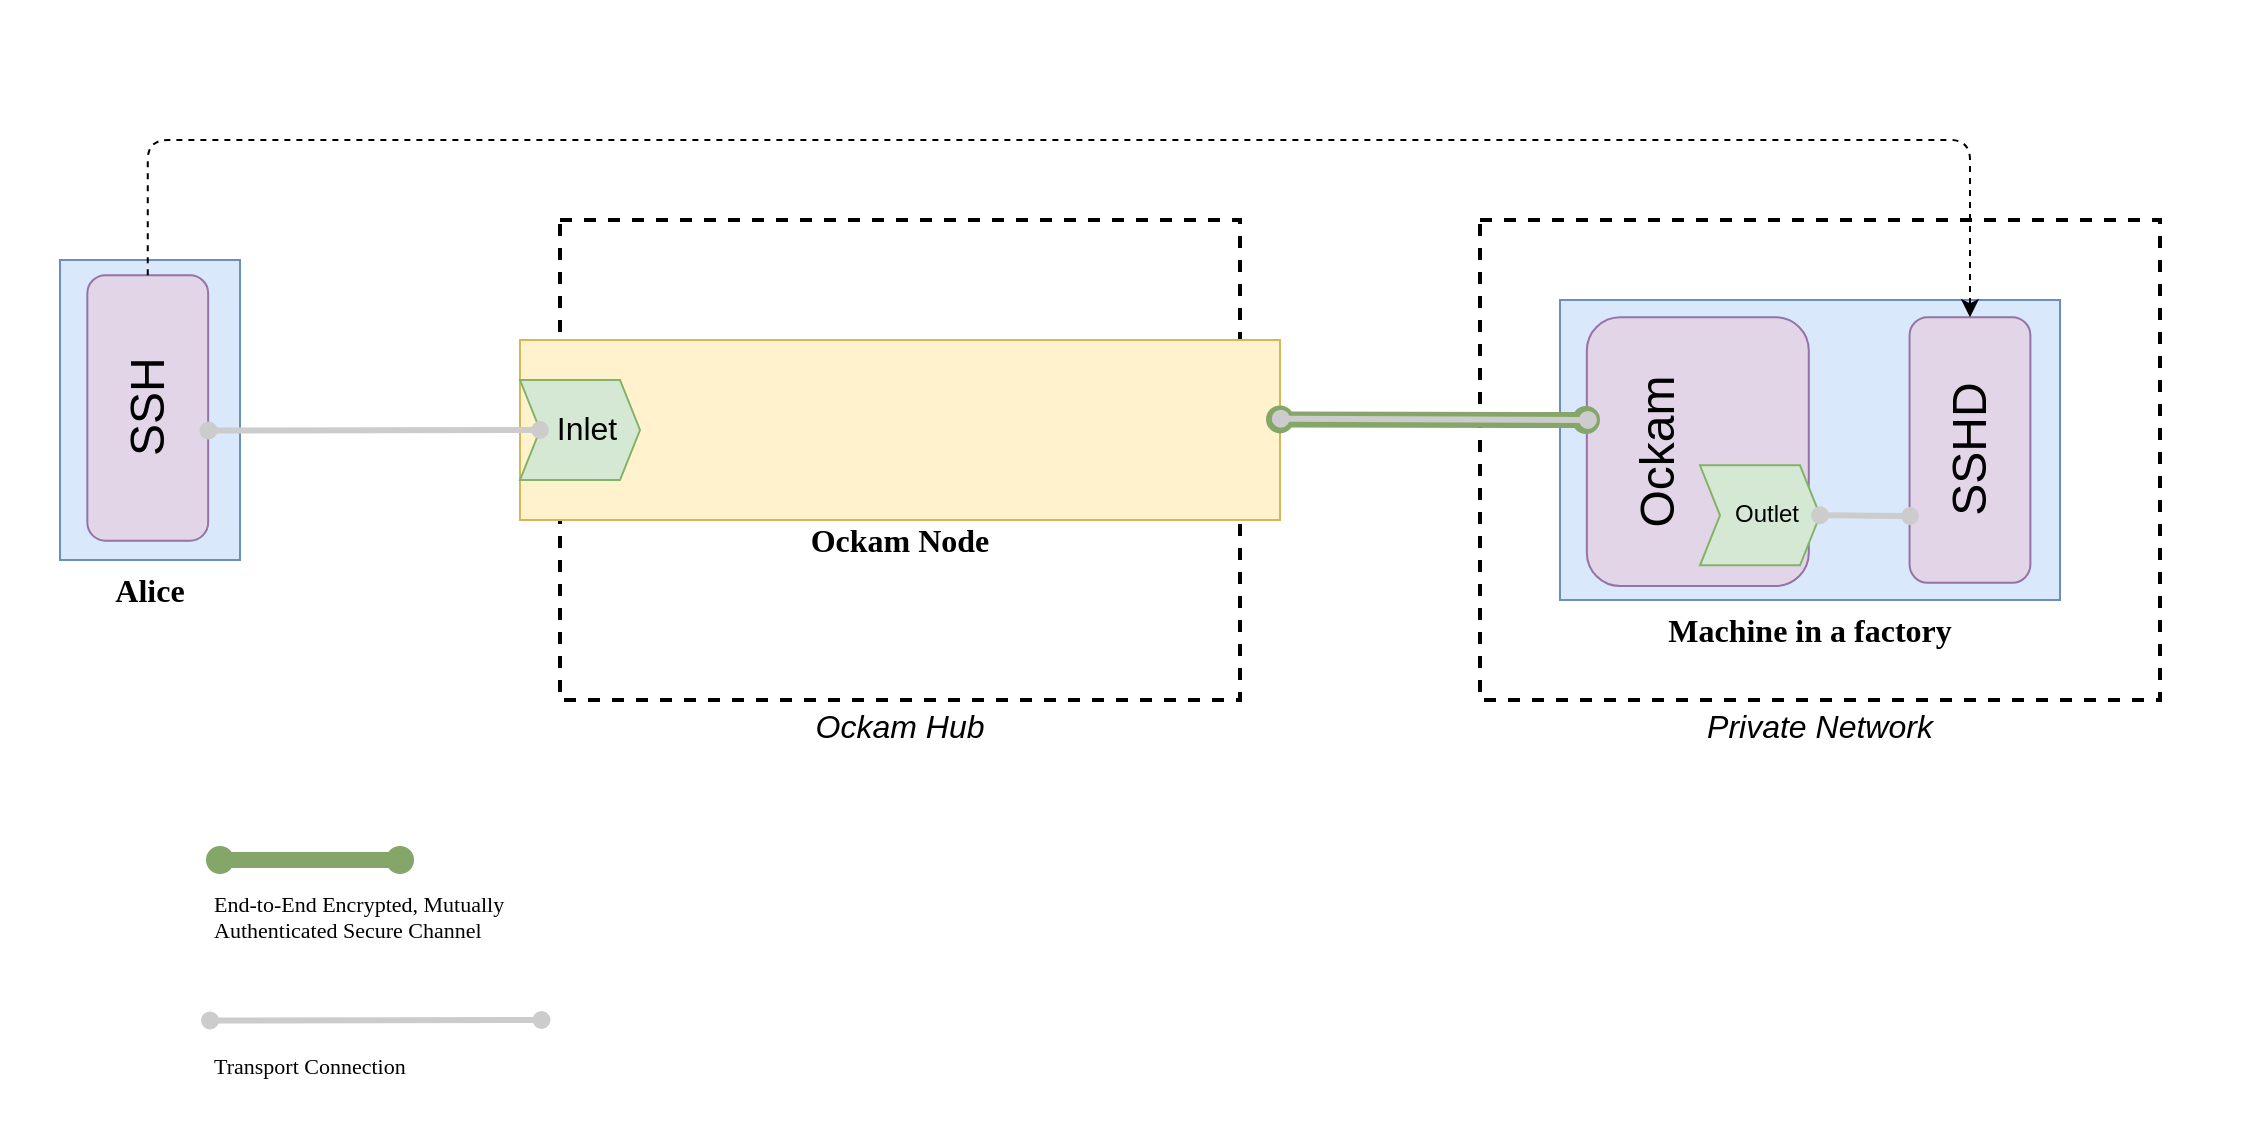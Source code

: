 <mxfile version="14.9.9" type="device"><diagram id="MakRYW5PsvzbHUf4XVk-" name="Page-1"><mxGraphModel dx="2066" dy="1129" grid="1" gridSize="10" guides="1" tooltips="1" connect="1" arrows="1" fold="1" page="1" pageScale="1" pageWidth="850" pageHeight="1100" math="0" shadow="0"><root><mxCell id="0"/><mxCell id="1" parent="0"/><mxCell id="DaMGtLCCuxNV8TtC-NUh-2" value="" style="rounded=0;whiteSpace=wrap;html=1;fontFamily=Verdana;fontSize=10;strokeColor=none;" parent="1" vertex="1"><mxGeometry y="250" width="1120" height="560" as="geometry"/></mxCell><mxCell id="mV0POHclfFgBbSAv61ou-14" value="&lt;font style=&quot;font-size: 16px&quot;&gt;&lt;i&gt;Ockam Hub&lt;/i&gt;&lt;/font&gt;" style="rounded=0;whiteSpace=wrap;html=1;fontFamily=Helvetica;dashed=1;strokeWidth=2;spacingTop=265;" parent="1" vertex="1"><mxGeometry x="280" y="360" width="340" height="240" as="geometry"/></mxCell><mxCell id="mV0POHclfFgBbSAv61ou-1" value="&lt;font style=&quot;font-size: 16px&quot;&gt;&lt;i&gt;Private Network&lt;/i&gt;&lt;/font&gt;" style="rounded=0;whiteSpace=wrap;html=1;fontFamily=Helvetica;dashed=1;strokeWidth=2;spacingTop=265;" parent="1" vertex="1"><mxGeometry x="740" y="360" width="340" height="240" as="geometry"/></mxCell><mxCell id="mV0POHclfFgBbSAv61ou-22" value="" style="group;fontSize=27;" parent="1" vertex="1" connectable="0"><mxGeometry x="780" y="400" width="250" height="150" as="geometry"/></mxCell><mxCell id="DaMGtLCCuxNV8TtC-NUh-8" value="&lt;font size=&quot;1&quot;&gt;&lt;b style=&quot;font-size: 16px&quot;&gt;Machine in a factory&lt;/b&gt;&lt;/font&gt;" style="whiteSpace=wrap;html=1;fontFamily=Verdana;fillColor=#dae8fc;strokeColor=#6c8ebf;horizontal=1;spacingTop=180;" parent="mV0POHclfFgBbSAv61ou-22" vertex="1"><mxGeometry width="250" height="150" as="geometry"/></mxCell><mxCell id="mV0POHclfFgBbSAv61ou-17" value="SSHD" style="rounded=1;whiteSpace=wrap;html=1;fontFamily=Helvetica;fontSize=24;strokeWidth=1;rotation=-90;fillColor=#e1d5e7;strokeColor=#9673a6;" parent="mV0POHclfFgBbSAv61ou-22" vertex="1"><mxGeometry x="138.62" y="44.79" width="132.75" height="60.417" as="geometry"/></mxCell><mxCell id="mV0POHclfFgBbSAv61ou-18" value="Ockam" style="rounded=1;whiteSpace=wrap;html=1;fontFamily=Helvetica;fontSize=24;strokeWidth=1;rotation=-90;fillColor=#e1d5e7;strokeColor=#9673a6;spacingLeft=0;spacingTop=-40;" parent="mV0POHclfFgBbSAv61ou-22" vertex="1"><mxGeometry x="1.71" y="20.33" width="134.4" height="110.98" as="geometry"/></mxCell><mxCell id="mV0POHclfFgBbSAv61ou-19" value="&lt;font style=&quot;font-size: 12px&quot;&gt;Outlet&lt;/font&gt;" style="shape=step;perimeter=stepPerimeter;whiteSpace=wrap;html=1;fixedSize=1;fontFamily=Helvetica;fontSize=16;strokeWidth=1;flipV=0;flipH=0;fillColor=#d5e8d4;strokeColor=#82b366;size=10;spacingTop=-6;spacingLeft=7;" parent="mV0POHclfFgBbSAv61ou-22" vertex="1"><mxGeometry x="70" y="82.63" width="60" height="50" as="geometry"/></mxCell><mxCell id="mV0POHclfFgBbSAv61ou-20" value="" style="endArrow=oval;html=1;fontFamily=Verdana;strokeWidth=3;strokeColor=#CCCCCC;startArrow=oval;startFill=1;endFill=1;exitX=1;exitY=0.5;exitDx=0;exitDy=0;" parent="mV0POHclfFgBbSAv61ou-22" source="mV0POHclfFgBbSAv61ou-19" edge="1"><mxGeometry x="220" y="590.79" width="50" height="50" as="geometry"><mxPoint x="670" y="660.79" as="sourcePoint"/><mxPoint x="175" y="108" as="targetPoint"/></mxGeometry></mxCell><mxCell id="DaMGtLCCuxNV8TtC-NUh-20" value="" style="endArrow=oval;html=1;fontFamily=Verdana;fontSize=10;strokeWidth=8;startArrow=oval;startFill=1;endFill=1;strokeColor=#84A668;" parent="1" edge="1"><mxGeometry y="450" width="50" height="50" as="geometry"><mxPoint x="110" y="680" as="sourcePoint"/><mxPoint x="200" y="680" as="targetPoint"/></mxGeometry></mxCell><mxCell id="DaMGtLCCuxNV8TtC-NUh-21" value="&lt;span style=&quot;color: rgb(0 , 0 , 0) ; font-family: &amp;#34;verdana&amp;#34; ; font-style: normal ; font-weight: 400 ; letter-spacing: normal ; text-align: center ; text-indent: 0px ; text-transform: none ; word-spacing: 0px ; display: inline ; float: none&quot;&gt;&lt;font style=&quot;font-size: 11px&quot;&gt;End-to-End Encrypted, Mutually Authenticated Secure Channel&lt;/font&gt;&lt;/span&gt;" style="text;whiteSpace=wrap;html=1;fontSize=10;fontFamily=Verdana;" parent="1" vertex="1"><mxGeometry x="105" y="689" width="180" height="41" as="geometry"/></mxCell><mxCell id="mV0POHclfFgBbSAv61ou-21" value="" style="group;spacingTop=0;" parent="1" vertex="1" connectable="0"><mxGeometry x="260" y="420" width="380" height="90" as="geometry"/></mxCell><mxCell id="DaMGtLCCuxNV8TtC-NUh-7" value="&lt;font style=&quot;font-size: 16px&quot;&gt;&lt;b&gt;Ockam Node&lt;/b&gt;&lt;/font&gt;" style="whiteSpace=wrap;html=1;fontFamily=Verdana;fillColor=#fff2cc;strokeColor=#d6b656;horizontal=1;spacingTop=110;" parent="mV0POHclfFgBbSAv61ou-21" vertex="1"><mxGeometry width="380" height="90" as="geometry"/></mxCell><mxCell id="mV0POHclfFgBbSAv61ou-6" value="&lt;font style=&quot;font-size: 16px&quot;&gt;Inlet&lt;/font&gt;" style="shape=step;perimeter=stepPerimeter;whiteSpace=wrap;html=1;fixedSize=1;fontFamily=Helvetica;fontSize=24;strokeWidth=1;flipV=0;flipH=0;fillColor=#d5e8d4;strokeColor=#82b366;size=10;spacingTop=-6;spacingLeft=7;" parent="mV0POHclfFgBbSAv61ou-21" vertex="1"><mxGeometry y="20" width="60" height="50" as="geometry"/></mxCell><mxCell id="DaMGtLCCuxNV8TtC-NUh-9" value="" style="endArrow=oval;html=1;fontFamily=Verdana;strokeWidth=8;startArrow=oval;startFill=1;strokeColor=#84a668;endFill=1;exitX=1;exitY=0.441;exitDx=0;exitDy=0;exitPerimeter=0;" parent="1" source="DaMGtLCCuxNV8TtC-NUh-7" edge="1"><mxGeometry x="74" y="490" width="50" height="50" as="geometry"><mxPoint x="580" y="349.167" as="sourcePoint"/><mxPoint x="793" y="460" as="targetPoint"/></mxGeometry></mxCell><mxCell id="mV0POHclfFgBbSAv61ou-15" value="" style="group" parent="1" vertex="1" connectable="0"><mxGeometry x="30" y="380" width="127.5" height="180" as="geometry"/></mxCell><mxCell id="mV0POHclfFgBbSAv61ou-16" value="" style="group" parent="mV0POHclfFgBbSAv61ou-15" vertex="1" connectable="0"><mxGeometry width="90" height="150" as="geometry"/></mxCell><mxCell id="DaMGtLCCuxNV8TtC-NUh-5" value="&lt;font style=&quot;font-size: 16px&quot;&gt;&lt;b&gt;Alice&lt;/b&gt;&lt;/font&gt;" style="whiteSpace=wrap;html=1;fontFamily=Verdana;fillColor=#dae8fc;strokeColor=#6c8ebf;horizontal=1;spacingTop=180;" parent="mV0POHclfFgBbSAv61ou-16" vertex="1"><mxGeometry width="90" height="150" as="geometry"/></mxCell><mxCell id="mV0POHclfFgBbSAv61ou-12" value="SSH" style="rounded=1;whiteSpace=wrap;html=1;fontFamily=Helvetica;fontSize=24;strokeWidth=1;rotation=-90;fillColor=#e1d5e7;strokeColor=#9673a6;" parent="mV0POHclfFgBbSAv61ou-16" vertex="1"><mxGeometry x="-22.5" y="43.75" width="132.75" height="60.417" as="geometry"/></mxCell><mxCell id="DaMGtLCCuxNV8TtC-NUh-14" value="" style="endArrow=oval;html=1;fontFamily=Verdana;strokeWidth=3;strokeColor=#CCCCCC;entryX=0;entryY=0.5;entryDx=0;entryDy=0;startArrow=oval;startFill=1;endFill=1;exitX=0.415;exitY=1.003;exitDx=0;exitDy=0;exitPerimeter=0;" parent="1" source="mV0POHclfFgBbSAv61ou-12" target="mV0POHclfFgBbSAv61ou-6" edge="1"><mxGeometry x="70" y="490" width="50" height="50" as="geometry"><mxPoint x="200" y="555" as="sourcePoint"/><mxPoint x="391" y="560" as="targetPoint"/></mxGeometry></mxCell><mxCell id="DaMGtLCCuxNV8TtC-NUh-15" value="" style="endArrow=oval;html=1;fontFamily=Verdana;strokeWidth=3;strokeColor=#CCCCCC;startArrow=oval;startFill=1;endFill=1;exitX=1.001;exitY=0.437;exitDx=0;exitDy=0;exitPerimeter=0;entryX=0.618;entryY=0.005;entryDx=0;entryDy=0;entryPerimeter=0;" parent="1" source="DaMGtLCCuxNV8TtC-NUh-7" target="mV0POHclfFgBbSAv61ou-18" edge="1"><mxGeometry x="185" y="419" width="50" height="50" as="geometry"><mxPoint x="736" y="480" as="sourcePoint"/><mxPoint x="788" y="480" as="targetPoint"/></mxGeometry></mxCell><mxCell id="mV0POHclfFgBbSAv61ou-24" value="" style="endArrow=oval;html=1;fontFamily=Verdana;strokeWidth=3;strokeColor=#CCCCCC;entryX=0;entryY=0.5;entryDx=0;entryDy=0;startArrow=oval;startFill=1;endFill=1;exitX=0.415;exitY=1.003;exitDx=0;exitDy=0;exitPerimeter=0;" parent="1" edge="1"><mxGeometry x="70.74" y="785" width="50" height="50" as="geometry"><mxPoint x="105.005" y="760.242" as="sourcePoint"/><mxPoint x="270.74" y="760" as="targetPoint"/></mxGeometry></mxCell><mxCell id="mV0POHclfFgBbSAv61ou-26" value="&lt;span style=&quot;color: rgb(0 , 0 , 0) ; font-family: &amp;#34;verdana&amp;#34; ; font-style: normal ; font-weight: 400 ; letter-spacing: normal ; text-align: center ; text-indent: 0px ; text-transform: none ; word-spacing: 0px ; display: inline ; float: none&quot;&gt;&lt;font style=&quot;font-size: 11px&quot;&gt;Transport Connection&lt;/font&gt;&lt;/span&gt;" style="text;whiteSpace=wrap;html=1;fontSize=10;fontFamily=Verdana;" parent="1" vertex="1"><mxGeometry x="105" y="770" width="180" height="41" as="geometry"/></mxCell><mxCell id="mV0POHclfFgBbSAv61ou-32" style="edgeStyle=orthogonalEdgeStyle;orthogonalLoop=1;jettySize=auto;html=1;exitX=1;exitY=0.5;exitDx=0;exitDy=0;entryX=1;entryY=0.5;entryDx=0;entryDy=0;fontFamily=Helvetica;fontSize=12;startArrow=none;startFill=0;endArrow=classic;endFill=1;strokeWidth=1;dashed=1;rounded=1;" parent="1" source="mV0POHclfFgBbSAv61ou-12" target="mV0POHclfFgBbSAv61ou-17" edge="1"><mxGeometry relative="1" as="geometry"><Array as="points"><mxPoint x="74" y="320"/><mxPoint x="985" y="320"/></Array></mxGeometry></mxCell></root></mxGraphModel></diagram></mxfile>